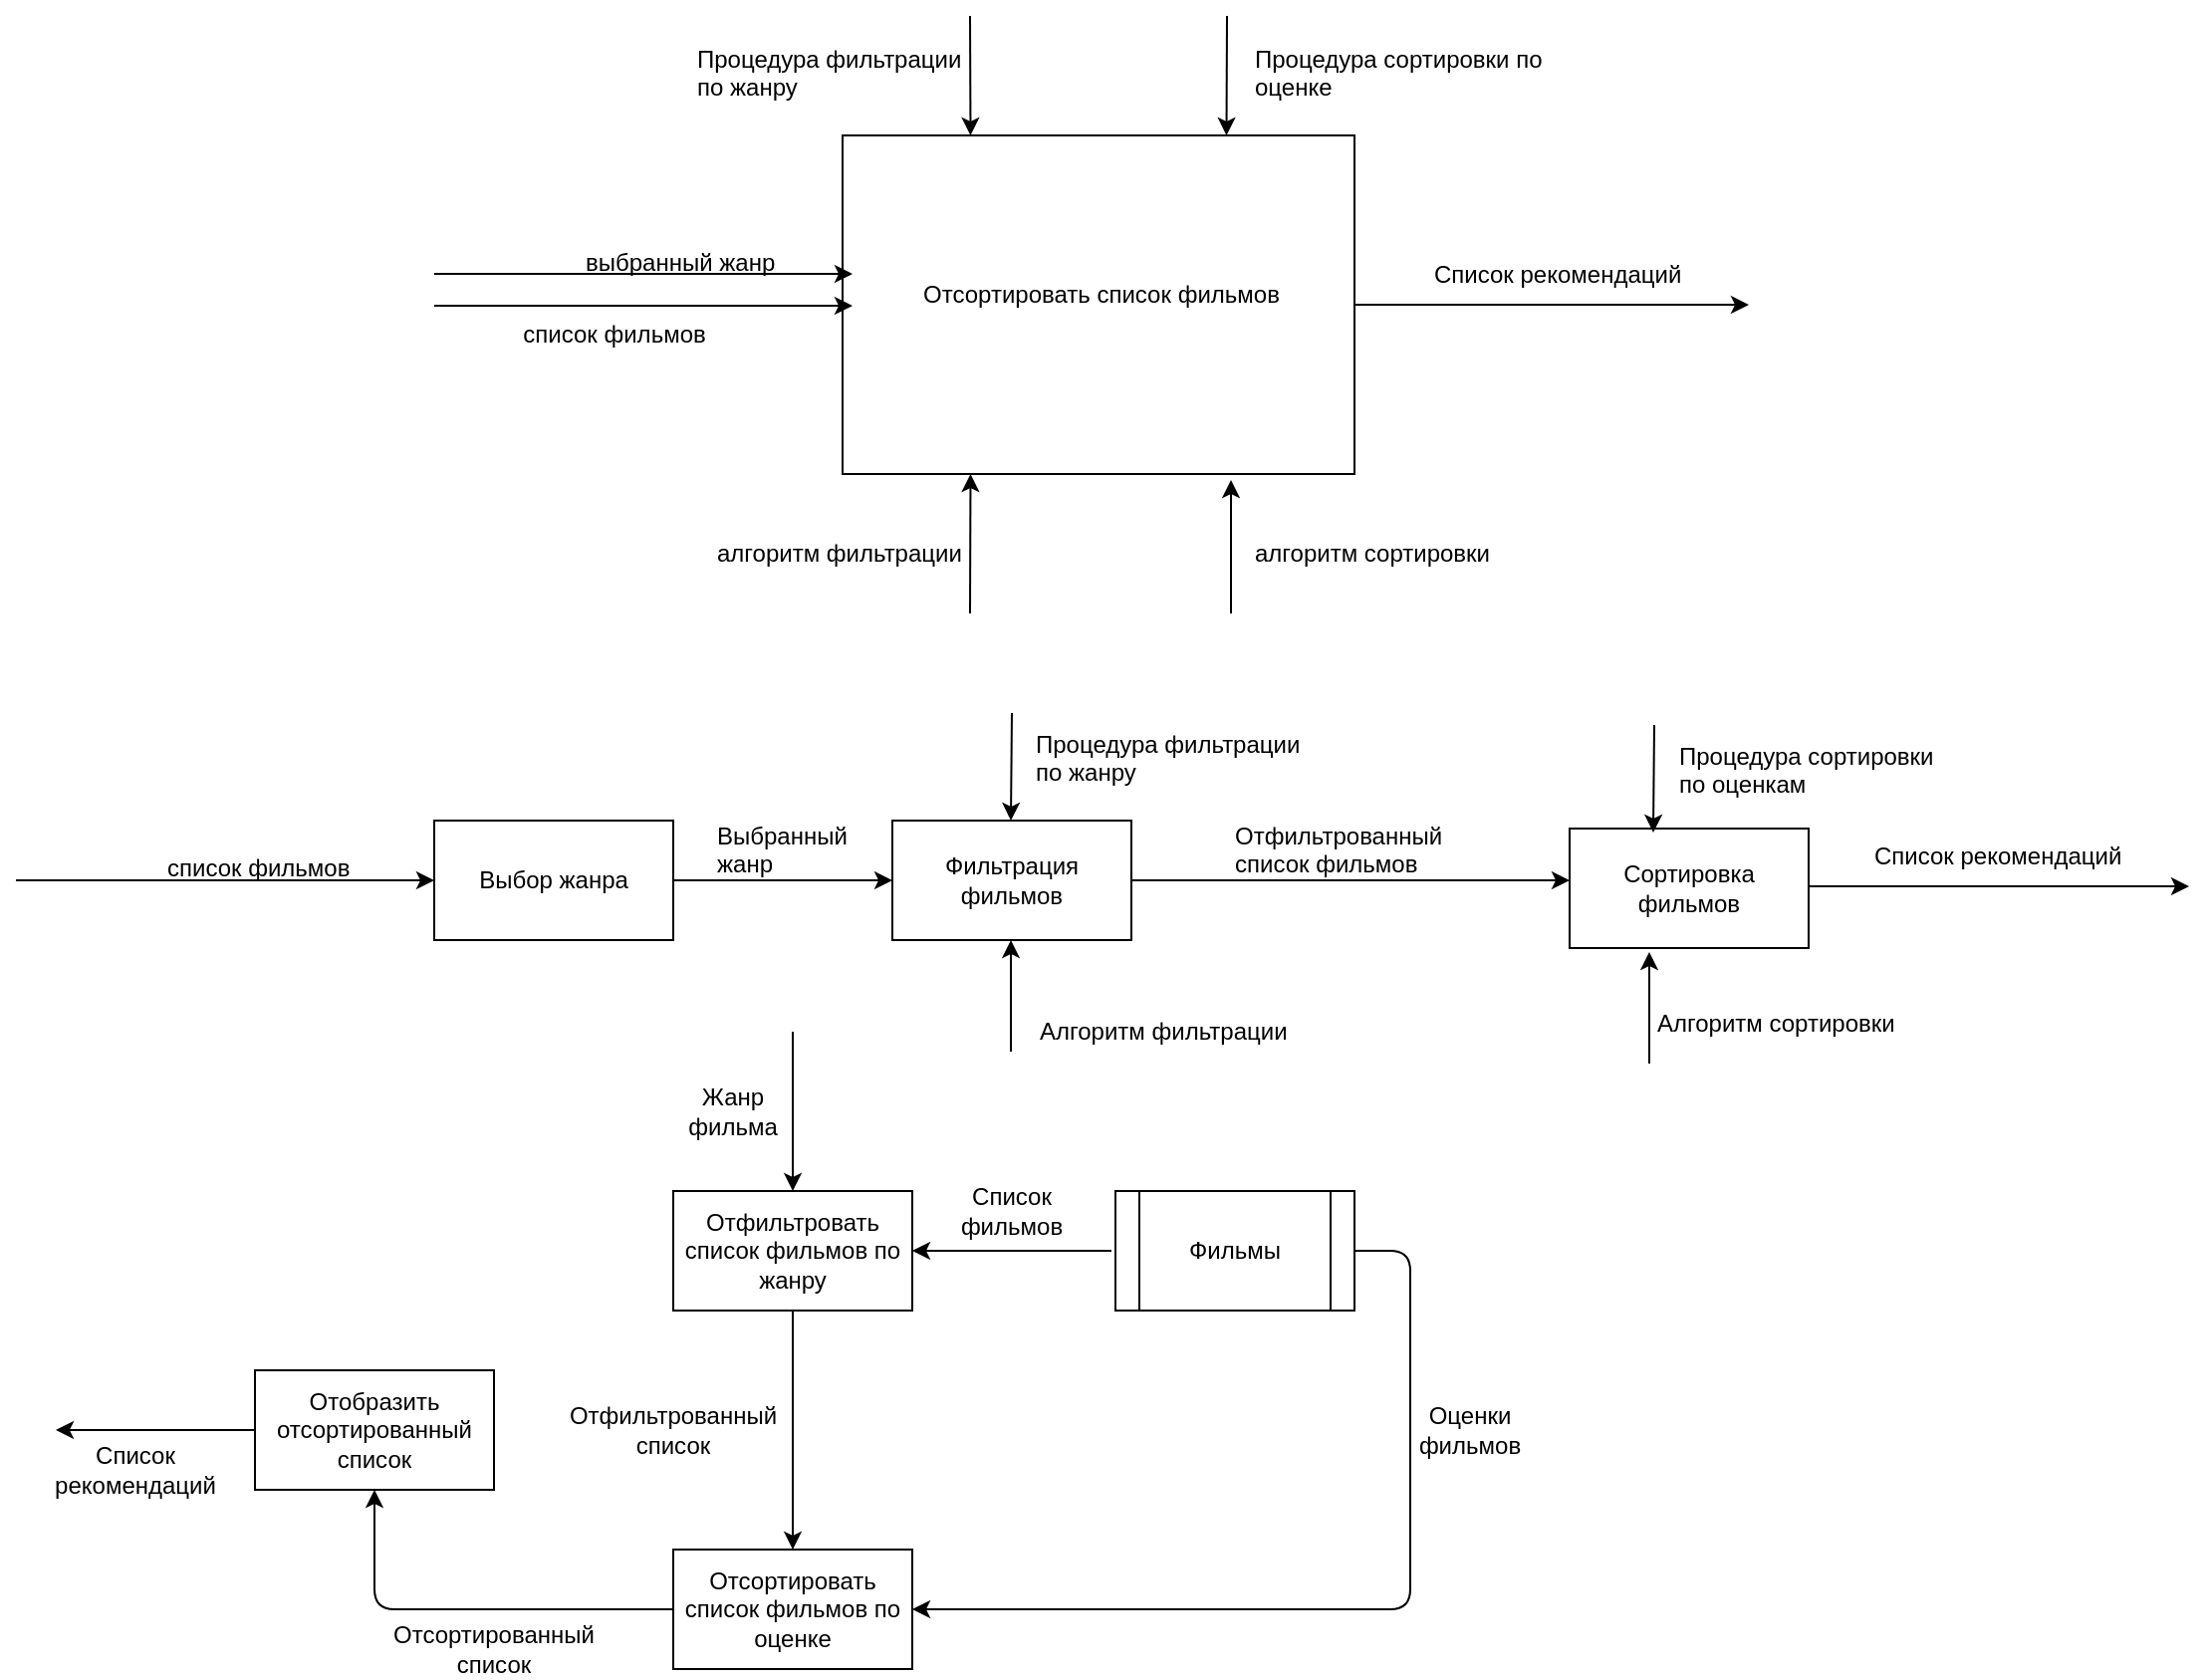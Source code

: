 <mxfile version="12.7.5"><diagram id="4bfLJfL5L-9opBd-I6LP" name="Page-1"><mxGraphModel dx="1865" dy="499" grid="1" gridSize="10" guides="1" tooltips="1" connect="1" arrows="1" fold="1" page="1" pageScale="1" pageWidth="827" pageHeight="1169" math="0" shadow="0"><root><mxCell id="0"/><mxCell id="1" parent="0"/><mxCell id="yyGl6wb0Ic4Pi-uI31gN-1" value="" style="rounded=0;whiteSpace=wrap;html=1;" parent="1" vertex="1"><mxGeometry x="285" y="180" width="257" height="170" as="geometry"/></mxCell><mxCell id="yyGl6wb0Ic4Pi-uI31gN-2" value="Отсортировать список фильмов" style="text;html=1;strokeColor=none;fillColor=none;align=center;verticalAlign=middle;whiteSpace=wrap;rounded=0;" parent="1" vertex="1"><mxGeometry x="310" y="200" width="210" height="120" as="geometry"/></mxCell><mxCell id="yyGl6wb0Ic4Pi-uI31gN-3" value="" style="endArrow=classic;html=1;entryX=0;entryY=0.5;entryDx=0;entryDy=0;" parent="1" target="yyGl6wb0Ic4Pi-uI31gN-13" edge="1"><mxGeometry width="50" height="50" relative="1" as="geometry"><mxPoint x="-130" y="554" as="sourcePoint"/><mxPoint x="105" y="558.06" as="targetPoint"/></mxGeometry></mxCell><mxCell id="yyGl6wb0Ic4Pi-uI31gN-4" value="список фильмов" style="text;html=1;resizable=0;points=[];autosize=1;align=left;verticalAlign=top;spacingTop=-4;" parent="1" vertex="1"><mxGeometry x="-56" y="538" width="110" height="20" as="geometry"/></mxCell><mxCell id="yyGl6wb0Ic4Pi-uI31gN-5" value="" style="endArrow=classic;html=1;exitX=1;exitY=0.5;exitDx=0;exitDy=0;" parent="1" source="yyGl6wb0Ic4Pi-uI31gN-1" edge="1"><mxGeometry width="50" height="50" relative="1" as="geometry"><mxPoint x="40" y="420" as="sourcePoint"/><mxPoint x="740" y="265" as="targetPoint"/></mxGeometry></mxCell><mxCell id="yyGl6wb0Ic4Pi-uI31gN-6" value="Список рекомендаций" style="text;html=1;resizable=0;points=[];autosize=1;align=left;verticalAlign=top;spacingTop=-4;" parent="1" vertex="1"><mxGeometry x="580" y="240" width="140" height="20" as="geometry"/></mxCell><mxCell id="yyGl6wb0Ic4Pi-uI31gN-9" value="" style="endArrow=classic;html=1;entryX=0.75;entryY=0;entryDx=0;entryDy=0;" parent="1" target="yyGl6wb0Ic4Pi-uI31gN-1" edge="1"><mxGeometry width="50" height="50" relative="1" as="geometry"><mxPoint x="478" y="120" as="sourcePoint"/><mxPoint x="90" y="370" as="targetPoint"/></mxGeometry></mxCell><mxCell id="yyGl6wb0Ic4Pi-uI31gN-10" value="Процедура сортировки по&lt;br&gt;оценке" style="text;html=1;resizable=0;points=[];autosize=1;align=left;verticalAlign=top;spacingTop=-4;" parent="1" vertex="1"><mxGeometry x="490" y="132" width="160" height="30" as="geometry"/></mxCell><mxCell id="yyGl6wb0Ic4Pi-uI31gN-11" value="" style="endArrow=classic;html=1;" parent="1" edge="1"><mxGeometry width="50" height="50" relative="1" as="geometry"><mxPoint x="480" y="420" as="sourcePoint"/><mxPoint x="480" y="353" as="targetPoint"/></mxGeometry></mxCell><mxCell id="yyGl6wb0Ic4Pi-uI31gN-12" value="алгоритм сортировки" style="text;html=1;resizable=0;points=[];autosize=1;align=left;verticalAlign=top;spacingTop=-4;" parent="1" vertex="1"><mxGeometry x="490" y="380" width="130" height="20" as="geometry"/></mxCell><mxCell id="yyGl6wb0Ic4Pi-uI31gN-13" value="Выбор жанра" style="rounded=0;whiteSpace=wrap;html=1;" parent="1" vertex="1"><mxGeometry x="80" y="524" width="120" height="60" as="geometry"/></mxCell><mxCell id="yyGl6wb0Ic4Pi-uI31gN-14" value="Фильтрация фильмов" style="rounded=0;whiteSpace=wrap;html=1;" parent="1" vertex="1"><mxGeometry x="310" y="524" width="120" height="60" as="geometry"/></mxCell><mxCell id="yyGl6wb0Ic4Pi-uI31gN-17" value="" style="endArrow=classic;html=1;entryX=0.5;entryY=1;entryDx=0;entryDy=0;" parent="1" edge="1"><mxGeometry width="50" height="50" relative="1" as="geometry"><mxPoint x="690" y="646" as="sourcePoint"/><mxPoint x="690" y="590" as="targetPoint"/></mxGeometry></mxCell><mxCell id="yyGl6wb0Ic4Pi-uI31gN-18" value="Алгоритм сортировки" style="text;html=1;resizable=0;points=[];autosize=1;align=left;verticalAlign=top;spacingTop=-4;" parent="1" vertex="1"><mxGeometry x="692" y="616" width="130" height="20" as="geometry"/></mxCell><mxCell id="yyGl6wb0Ic4Pi-uI31gN-19" value="" style="endArrow=classic;html=1;entryX=0.5;entryY=0;entryDx=0;entryDy=0;" parent="1" edge="1"><mxGeometry width="50" height="50" relative="1" as="geometry"><mxPoint x="370" y="470" as="sourcePoint"/><mxPoint x="369.5" y="524" as="targetPoint"/></mxGeometry></mxCell><mxCell id="yyGl6wb0Ic4Pi-uI31gN-20" value="Процедура фильтрации&lt;br&gt;по жанру" style="text;html=1;resizable=0;points=[];autosize=1;align=left;verticalAlign=top;spacingTop=-4;" parent="1" vertex="1"><mxGeometry x="380" y="476" width="150" height="30" as="geometry"/></mxCell><mxCell id="yyGl6wb0Ic4Pi-uI31gN-21" value="" style="endArrow=classic;html=1;exitX=1;exitY=0.5;exitDx=0;exitDy=0;" parent="1" source="yyGl6wb0Ic4Pi-uI31gN-14" edge="1"><mxGeometry width="50" height="50" relative="1" as="geometry"><mxPoint x="440" y="554" as="sourcePoint"/><mxPoint x="650" y="554" as="targetPoint"/></mxGeometry></mxCell><mxCell id="yyGl6wb0Ic4Pi-uI31gN-22" value="Сортировка фильмов" style="rounded=0;whiteSpace=wrap;html=1;" parent="1" vertex="1"><mxGeometry x="650" y="528" width="120" height="60" as="geometry"/></mxCell><mxCell id="yyGl6wb0Ic4Pi-uI31gN-23" value="Отфильтрованный&lt;br&gt;список фильмов" style="text;html=1;resizable=0;points=[];autosize=1;align=left;verticalAlign=top;spacingTop=-4;" parent="1" vertex="1"><mxGeometry x="480" y="522" width="120" height="30" as="geometry"/></mxCell><mxCell id="yyGl6wb0Ic4Pi-uI31gN-24" value="Алгоритм фильтрации" style="text;html=1;resizable=0;points=[];autosize=1;align=left;verticalAlign=top;spacingTop=-4;" parent="1" vertex="1"><mxGeometry x="382" y="620" width="140" height="20" as="geometry"/></mxCell><mxCell id="yyGl6wb0Ic4Pi-uI31gN-25" value="" style="endArrow=classic;html=1;entryX=0.5;entryY=1;entryDx=0;entryDy=0;" parent="1" edge="1"><mxGeometry width="50" height="50" relative="1" as="geometry"><mxPoint x="369.5" y="640" as="sourcePoint"/><mxPoint x="369.5" y="584" as="targetPoint"/></mxGeometry></mxCell><mxCell id="yyGl6wb0Ic4Pi-uI31gN-26" value="" style="endArrow=classic;html=1;entryX=0.5;entryY=0;entryDx=0;entryDy=0;" parent="1" edge="1"><mxGeometry width="50" height="50" relative="1" as="geometry"><mxPoint x="692.5" y="476" as="sourcePoint"/><mxPoint x="692" y="530" as="targetPoint"/></mxGeometry></mxCell><mxCell id="yyGl6wb0Ic4Pi-uI31gN-27" value="Процедура сортировки&amp;nbsp;&lt;br&gt;по оценкам" style="text;html=1;resizable=0;points=[];autosize=1;align=left;verticalAlign=top;spacingTop=-4;" parent="1" vertex="1"><mxGeometry x="702.5" y="482" width="150" height="30" as="geometry"/></mxCell><mxCell id="yyGl6wb0Ic4Pi-uI31gN-28" value="" style="endArrow=classic;html=1;" parent="1" edge="1"><mxGeometry width="50" height="50" relative="1" as="geometry"><mxPoint x="770" y="557" as="sourcePoint"/><mxPoint x="961" y="557" as="targetPoint"/></mxGeometry></mxCell><mxCell id="yyGl6wb0Ic4Pi-uI31gN-29" value="Список рекомендаций" style="text;html=1;resizable=0;points=[];autosize=1;align=left;verticalAlign=top;spacingTop=-4;" parent="1" vertex="1"><mxGeometry x="801" y="532" width="140" height="20" as="geometry"/></mxCell><mxCell id="yyGl6wb0Ic4Pi-uI31gN-34" value="" style="endArrow=classic;html=1;entryX=0;entryY=0.5;entryDx=0;entryDy=0;" parent="1" edge="1"><mxGeometry width="50" height="50" relative="1" as="geometry"><mxPoint x="80" y="249.5" as="sourcePoint"/><mxPoint x="290" y="249.5" as="targetPoint"/></mxGeometry></mxCell><mxCell id="yyGl6wb0Ic4Pi-uI31gN-35" value="выбранный жанр" style="text;html=1;resizable=0;points=[];autosize=1;align=left;verticalAlign=top;spacingTop=-4;" parent="1" vertex="1"><mxGeometry x="154" y="233.5" width="110" height="20" as="geometry"/></mxCell><mxCell id="yyGl6wb0Ic4Pi-uI31gN-36" value="" style="endArrow=classic;html=1;entryX=0;entryY=0.7;entryDx=0;entryDy=0;entryPerimeter=0;" parent="1" edge="1"><mxGeometry width="50" height="50" relative="1" as="geometry"><mxPoint x="80" y="265.5" as="sourcePoint"/><mxPoint x="290" y="265.5" as="targetPoint"/></mxGeometry></mxCell><mxCell id="yyGl6wb0Ic4Pi-uI31gN-37" value="список фильмов" style="text;html=1;resizable=0;points=[];align=center;verticalAlign=middle;labelBackgroundColor=#ffffff;" parent="yyGl6wb0Ic4Pi-uI31gN-36" vertex="1" connectable="0"><mxGeometry x="-0.183" y="-4" relative="1" as="geometry"><mxPoint x="4" y="10" as="offset"/></mxGeometry></mxCell><mxCell id="l19OoTiTPdEd2gsr92SU-1" value="" style="endArrow=classic;html=1;entryX=0.25;entryY=0;entryDx=0;entryDy=0;" edge="1" parent="1" target="yyGl6wb0Ic4Pi-uI31gN-1"><mxGeometry width="50" height="50" relative="1" as="geometry"><mxPoint x="349" y="120" as="sourcePoint"/><mxPoint x="487.75" y="190" as="targetPoint"/></mxGeometry></mxCell><mxCell id="l19OoTiTPdEd2gsr92SU-2" value="Процедура фильтрации&lt;br&gt;по жанру" style="text;html=1;resizable=0;points=[];autosize=1;align=left;verticalAlign=top;spacingTop=-4;" vertex="1" parent="1"><mxGeometry x="210" y="132" width="150" height="30" as="geometry"/></mxCell><mxCell id="l19OoTiTPdEd2gsr92SU-3" value="" style="endArrow=classic;html=1;entryX=0.25;entryY=1;entryDx=0;entryDy=0;" edge="1" parent="1" target="yyGl6wb0Ic4Pi-uI31gN-1"><mxGeometry width="50" height="50" relative="1" as="geometry"><mxPoint x="349" y="420" as="sourcePoint"/><mxPoint x="490" y="363" as="targetPoint"/></mxGeometry></mxCell><mxCell id="l19OoTiTPdEd2gsr92SU-4" value="алгоритм фильтрации" style="text;html=1;resizable=0;points=[];autosize=1;align=left;verticalAlign=top;spacingTop=-4;" vertex="1" parent="1"><mxGeometry x="220" y="380" width="140" height="20" as="geometry"/></mxCell><mxCell id="yyGl6wb0Ic4Pi-uI31gN-16" value="Выбранный&lt;br&gt;жанр" style="text;html=1;resizable=0;points=[];autosize=1;align=left;verticalAlign=top;spacingTop=-4;" parent="1" vertex="1"><mxGeometry x="220" y="522" width="80" height="30" as="geometry"/></mxCell><mxCell id="l19OoTiTPdEd2gsr92SU-5" value="" style="endArrow=classic;html=1;exitX=1;exitY=0.5;exitDx=0;exitDy=0;entryX=0;entryY=0.5;entryDx=0;entryDy=0;" edge="1" parent="1" source="yyGl6wb0Ic4Pi-uI31gN-13" target="yyGl6wb0Ic4Pi-uI31gN-14"><mxGeometry width="50" height="50" relative="1" as="geometry"><mxPoint x="200" y="554" as="sourcePoint"/><mxPoint x="310" y="554" as="targetPoint"/></mxGeometry></mxCell><mxCell id="l19OoTiTPdEd2gsr92SU-6" value="Отфильтровать список фильмов по жанру" style="rounded=0;whiteSpace=wrap;html=1;" vertex="1" parent="1"><mxGeometry x="200" y="710" width="120" height="60" as="geometry"/></mxCell><mxCell id="l19OoTiTPdEd2gsr92SU-7" value="Фильмы" style="shape=process;whiteSpace=wrap;html=1;backgroundOutline=1;strokeColor=#000000;fillColor=#ffffff;gradientColor=none;rounded=0;glass=0;comic=0;shadow=0;editable=1;expand=1;recursiveResize=1;resizable=1;connectable=1;noLabel=0;" vertex="1" parent="1"><mxGeometry x="422" y="710" width="120" height="60" as="geometry"/></mxCell><mxCell id="l19OoTiTPdEd2gsr92SU-8" value="" style="endArrow=classic;html=1;entryX=0.5;entryY=0;entryDx=0;entryDy=0;" edge="1" parent="1" target="l19OoTiTPdEd2gsr92SU-6"><mxGeometry width="50" height="50" relative="1" as="geometry"><mxPoint x="260" y="630" as="sourcePoint"/><mxPoint x="370" y="730" as="targetPoint"/></mxGeometry></mxCell><mxCell id="l19OoTiTPdEd2gsr92SU-9" value="Жанр фильма" style="text;html=1;strokeColor=none;fillColor=none;align=center;verticalAlign=middle;whiteSpace=wrap;rounded=0;shadow=0;glass=0;comic=0;" vertex="1" parent="1"><mxGeometry x="210" y="660" width="40" height="20" as="geometry"/></mxCell><mxCell id="l19OoTiTPdEd2gsr92SU-10" value="" style="endArrow=classic;html=1;entryX=1;entryY=0.5;entryDx=0;entryDy=0;" edge="1" parent="1" target="l19OoTiTPdEd2gsr92SU-6"><mxGeometry width="50" height="50" relative="1" as="geometry"><mxPoint x="420" y="740" as="sourcePoint"/><mxPoint x="370" y="730" as="targetPoint"/></mxGeometry></mxCell><mxCell id="l19OoTiTPdEd2gsr92SU-11" value="Список фильмов" style="text;html=1;strokeColor=none;fillColor=none;align=center;verticalAlign=middle;whiteSpace=wrap;rounded=0;shadow=0;glass=0;comic=0;" vertex="1" parent="1"><mxGeometry x="350" y="710" width="40" height="20" as="geometry"/></mxCell><mxCell id="l19OoTiTPdEd2gsr92SU-12" value="Отсортировать список фильмов по оценке" style="rounded=0;whiteSpace=wrap;html=1;shadow=0;glass=0;comic=0;strokeColor=#000000;fillColor=#ffffff;gradientColor=none;" vertex="1" parent="1"><mxGeometry x="200" y="890" width="120" height="60" as="geometry"/></mxCell><mxCell id="l19OoTiTPdEd2gsr92SU-13" value="" style="endArrow=classic;html=1;exitX=0.5;exitY=1;exitDx=0;exitDy=0;entryX=0.5;entryY=0;entryDx=0;entryDy=0;" edge="1" parent="1" source="l19OoTiTPdEd2gsr92SU-6" target="l19OoTiTPdEd2gsr92SU-12"><mxGeometry width="50" height="50" relative="1" as="geometry"><mxPoint x="320" y="780" as="sourcePoint"/><mxPoint x="370" y="730" as="targetPoint"/></mxGeometry></mxCell><mxCell id="l19OoTiTPdEd2gsr92SU-14" value="Отфильтрованный список" style="text;html=1;strokeColor=none;fillColor=none;align=center;verticalAlign=middle;whiteSpace=wrap;rounded=0;shadow=0;glass=0;comic=0;" vertex="1" parent="1"><mxGeometry x="180" y="820" width="40" height="20" as="geometry"/></mxCell><mxCell id="l19OoTiTPdEd2gsr92SU-15" value="" style="endArrow=classic;html=1;exitX=1;exitY=0.5;exitDx=0;exitDy=0;entryX=1;entryY=0.5;entryDx=0;entryDy=0;" edge="1" parent="1" source="l19OoTiTPdEd2gsr92SU-7" target="l19OoTiTPdEd2gsr92SU-12"><mxGeometry width="50" height="50" relative="1" as="geometry"><mxPoint x="320" y="780" as="sourcePoint"/><mxPoint x="370" y="730" as="targetPoint"/><Array as="points"><mxPoint x="570" y="740"/><mxPoint x="570" y="920"/></Array></mxGeometry></mxCell><mxCell id="l19OoTiTPdEd2gsr92SU-16" value="Оценки фильмов" style="text;html=1;strokeColor=none;fillColor=none;align=center;verticalAlign=middle;whiteSpace=wrap;rounded=0;shadow=0;glass=0;comic=0;" vertex="1" parent="1"><mxGeometry x="580" y="820" width="40" height="20" as="geometry"/></mxCell><mxCell id="l19OoTiTPdEd2gsr92SU-17" value="Отобразить отсортированный список" style="rounded=0;whiteSpace=wrap;html=1;shadow=0;glass=0;comic=0;strokeColor=#000000;fillColor=#ffffff;gradientColor=none;" vertex="1" parent="1"><mxGeometry x="-10" y="800" width="120" height="60" as="geometry"/></mxCell><mxCell id="l19OoTiTPdEd2gsr92SU-18" value="" style="endArrow=classic;html=1;entryX=0.5;entryY=1;entryDx=0;entryDy=0;exitX=0;exitY=0.5;exitDx=0;exitDy=0;" edge="1" parent="1" source="l19OoTiTPdEd2gsr92SU-12" target="l19OoTiTPdEd2gsr92SU-17"><mxGeometry width="50" height="50" relative="1" as="geometry"><mxPoint x="60" y="940" as="sourcePoint"/><mxPoint x="110" y="890" as="targetPoint"/><Array as="points"><mxPoint x="50" y="920"/></Array></mxGeometry></mxCell><mxCell id="l19OoTiTPdEd2gsr92SU-19" value="Отсортированный список" style="text;html=1;strokeColor=none;fillColor=none;align=center;verticalAlign=middle;whiteSpace=wrap;rounded=0;shadow=0;glass=0;comic=0;" vertex="1" parent="1"><mxGeometry x="90" y="930" width="40" height="20" as="geometry"/></mxCell><mxCell id="l19OoTiTPdEd2gsr92SU-20" value="" style="endArrow=classic;html=1;exitX=0;exitY=0.5;exitDx=0;exitDy=0;" edge="1" parent="1" source="l19OoTiTPdEd2gsr92SU-17"><mxGeometry width="50" height="50" relative="1" as="geometry"><mxPoint x="-120" y="870" as="sourcePoint"/><mxPoint x="-110" y="830" as="targetPoint"/></mxGeometry></mxCell><mxCell id="l19OoTiTPdEd2gsr92SU-22" value="Список рекомендаций" style="text;html=1;strokeColor=none;fillColor=none;align=center;verticalAlign=middle;whiteSpace=wrap;rounded=0;shadow=0;glass=0;comic=0;" vertex="1" parent="1"><mxGeometry x="-90" y="840" width="40" height="20" as="geometry"/></mxCell></root></mxGraphModel></diagram></mxfile>